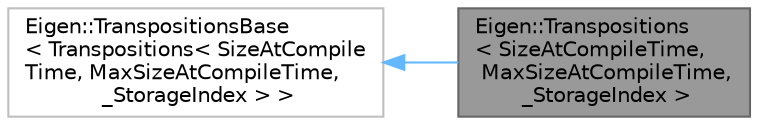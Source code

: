 digraph "Eigen::Transpositions&lt; SizeAtCompileTime, MaxSizeAtCompileTime, _StorageIndex &gt;"
{
 // LATEX_PDF_SIZE
  bgcolor="transparent";
  edge [fontname=Helvetica,fontsize=10,labelfontname=Helvetica,labelfontsize=10];
  node [fontname=Helvetica,fontsize=10,shape=box,height=0.2,width=0.4];
  rankdir="LR";
  Node1 [id="Node000001",label="Eigen::Transpositions\l\< SizeAtCompileTime,\l MaxSizeAtCompileTime,\l _StorageIndex \>",height=0.2,width=0.4,color="gray40", fillcolor="grey60", style="filled", fontcolor="black",tooltip="Represents a sequence of transpositions (row/column interchange)"];
  Node2 -> Node1 [id="edge2_Node000001_Node000002",dir="back",color="steelblue1",style="solid",tooltip=" "];
  Node2 [id="Node000002",label="Eigen::TranspositionsBase\l\< Transpositions\< SizeAtCompile\lTime, MaxSizeAtCompileTime,\l _StorageIndex \> \>",height=0.2,width=0.4,color="grey75", fillcolor="white", style="filled",URL="$classEigen_1_1TranspositionsBase.html",tooltip=" "];
}
